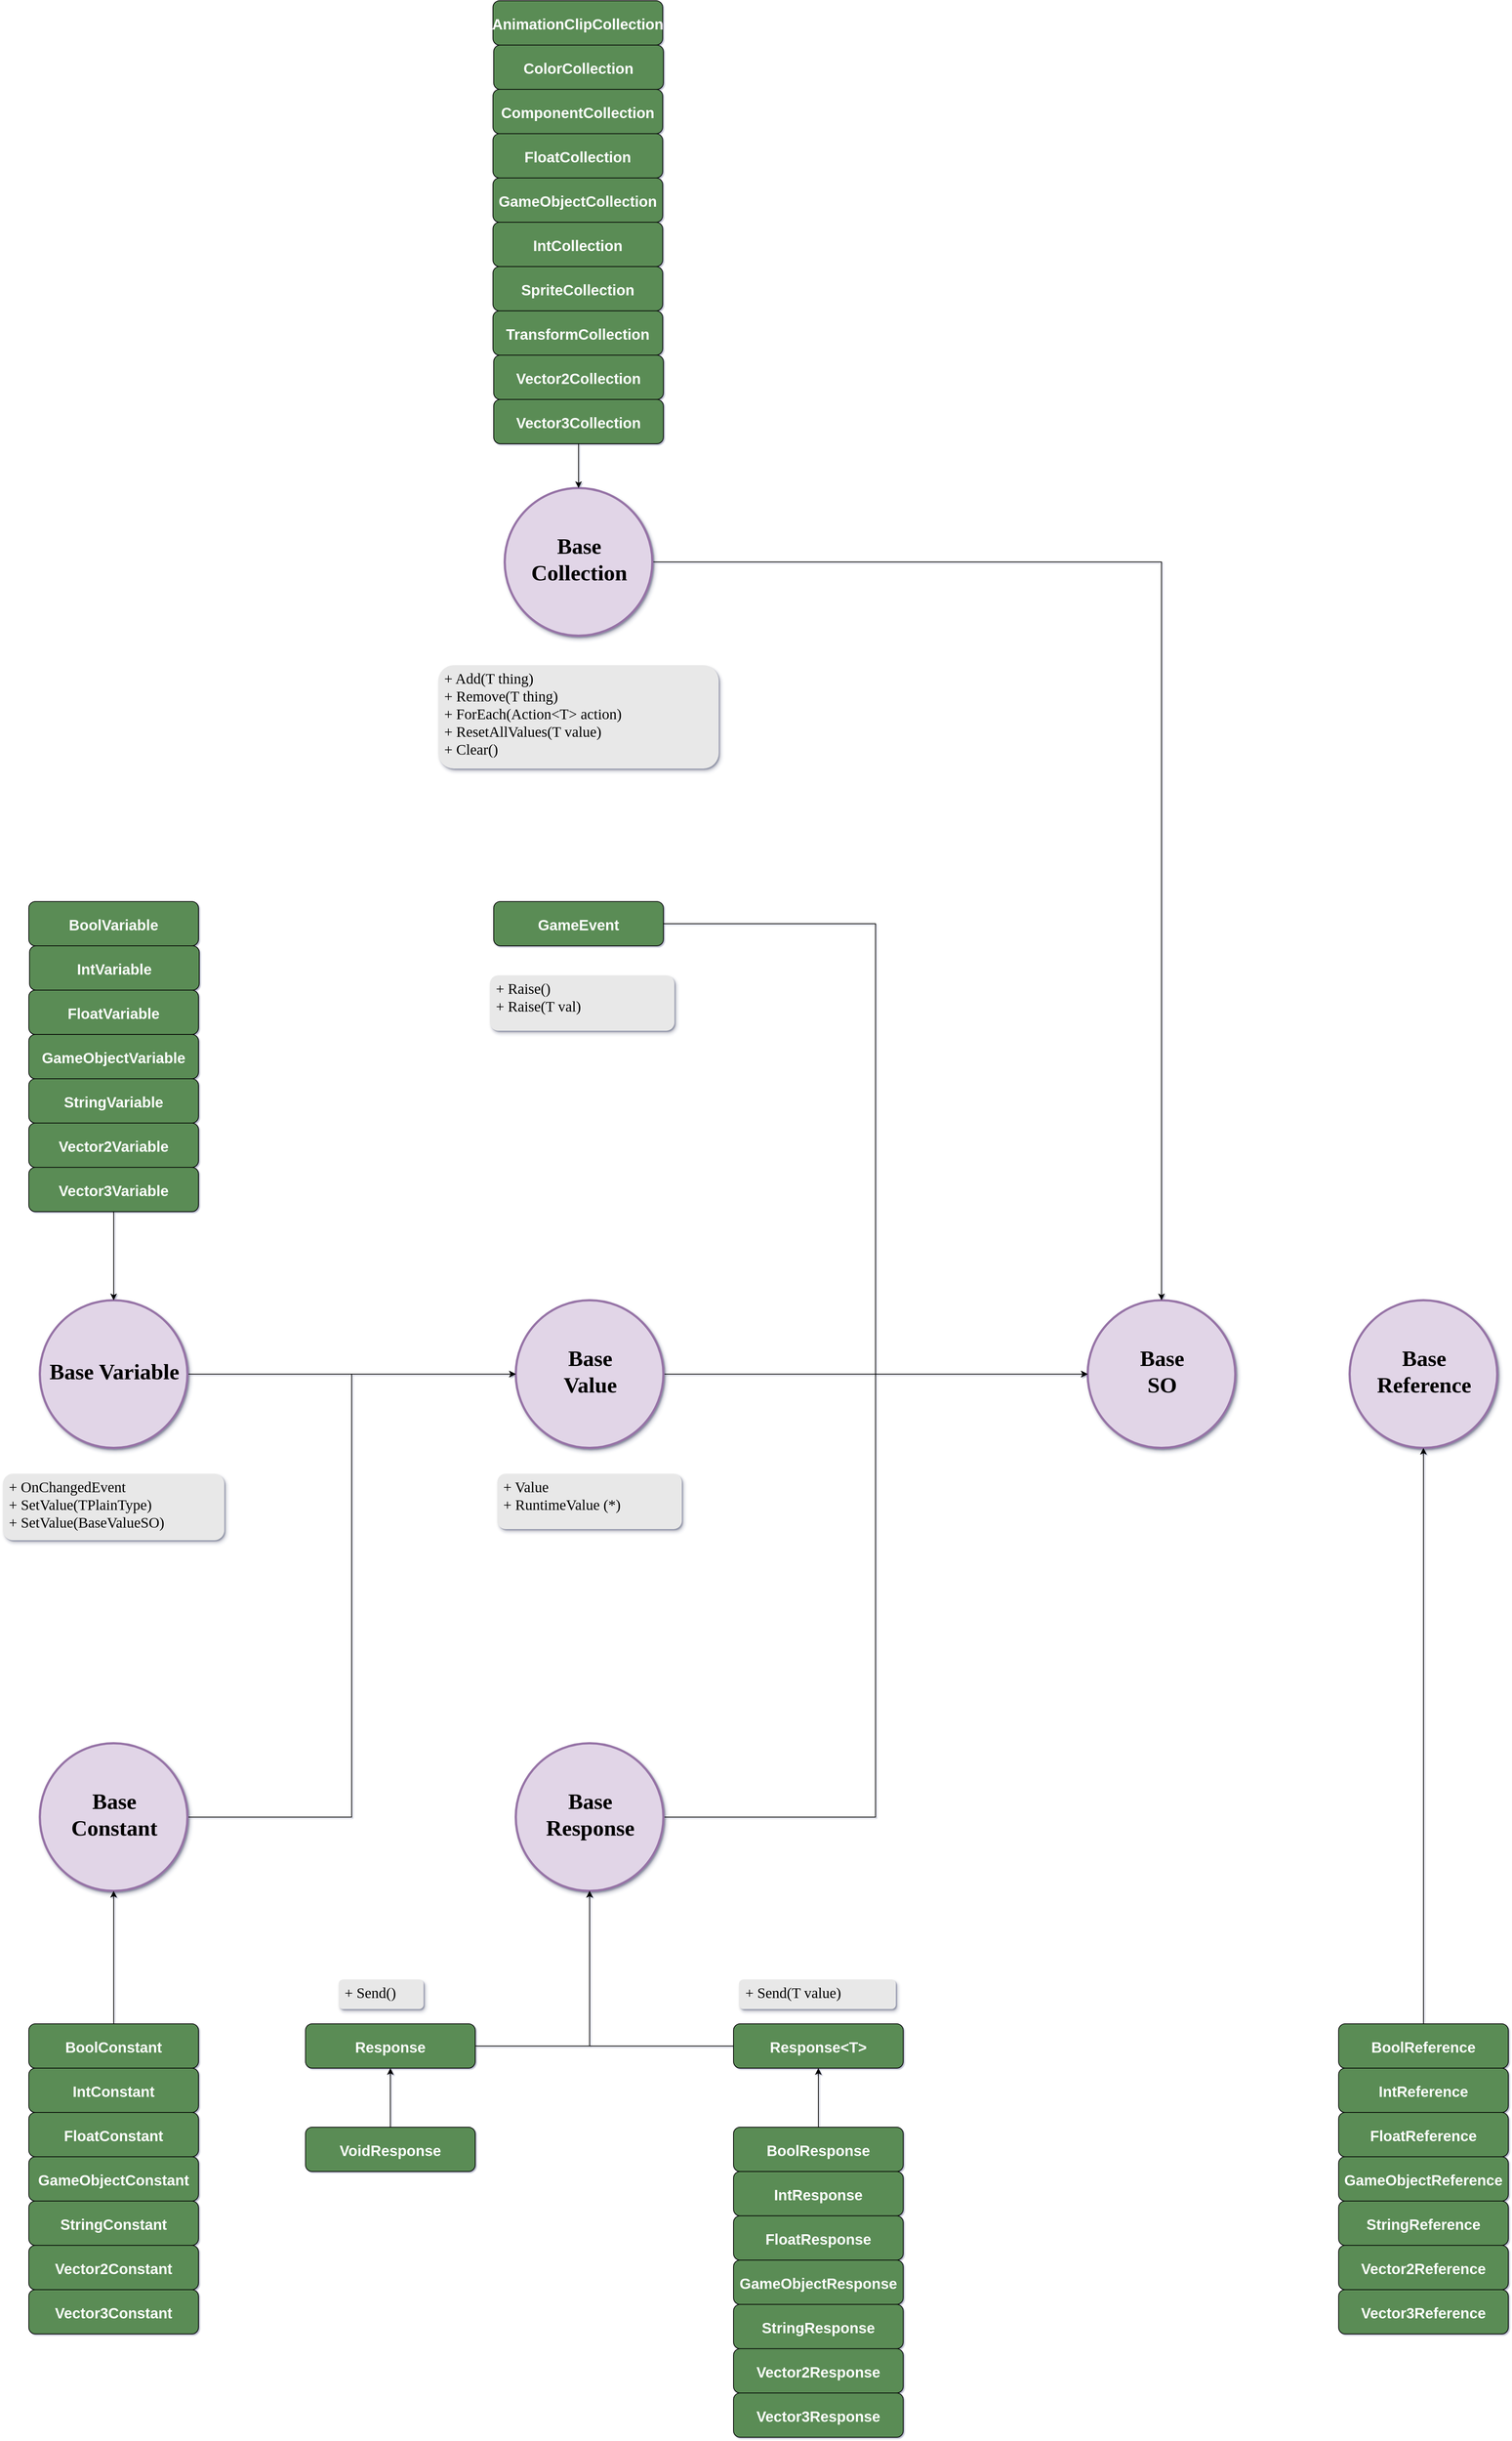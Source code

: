 <mxfile version="17.4.2" type="device" pages="4"><diagram id="DYwv0ZGxjNd3v8VeGxEO" name="Hierarchy"><mxGraphModel dx="5140" dy="6457" grid="1" gridSize="20" guides="1" tooltips="1" connect="1" arrows="1" fold="0" page="0" pageScale="0.5" pageWidth="827" pageHeight="1169" background="none" math="0" shadow="1"><root><mxCell id="0"/><mxCell id="1" parent="0"/><mxCell id="Sd4XZhjAIt6i9ZaMTUs4-40" style="edgeStyle=orthogonalEdgeStyle;rounded=0;orthogonalLoop=1;jettySize=auto;html=1;entryX=0;entryY=0.5;entryDx=0;entryDy=0;fontFamily=Lucida Console;fontSize=12;" parent="1" source="lYU3esO6-VpS0ljiMk2f-3" target="lYU3esO6-VpS0ljiMk2f-4" edge="1"><mxGeometry relative="1" as="geometry"/></mxCell><mxCell id="lYU3esO6-VpS0ljiMk2f-3" value="&lt;blockquote style=&quot;margin: 0px 0px 0px 40px; border: none; padding: 0px; font-size: 30px;&quot;&gt;&lt;/blockquote&gt;&lt;font style=&quot;font-size: 30px;&quot;&gt;&lt;span style=&quot;font-size: 30px;&quot;&gt;&lt;span style=&quot;font-size: 30px;&quot;&gt;Base&lt;/span&gt;&lt;br style=&quot;font-size: 30px;&quot;&gt;&lt;font style=&quot;font-size: 30px;&quot;&gt;Value&lt;/font&gt;&lt;/span&gt;&lt;/font&gt;" style="ellipse;whiteSpace=wrap;html=1;aspect=fixed;fillColor=#e1d5e7;strokeColor=#9673a6;strokeWidth=3;fontStyle=1;fontFamily=Tahoma;fontSize=30;shadow=1;align=center;horizontal=1;verticalAlign=middle;rounded=1;spacingTop=0;spacingLeft=2;spacingBottom=9;" parent="1" vertex="1"><mxGeometry x="525" y="-1680" width="200" height="200" as="geometry"/></mxCell><mxCell id="lYU3esO6-VpS0ljiMk2f-4" value="&lt;font style=&quot;font-size: 30px;&quot;&gt;&lt;span style=&quot;font-size: 30px;&quot;&gt;Base &lt;br style=&quot;font-size: 30px;&quot;&gt;SO&lt;/span&gt;&lt;/font&gt;" style="ellipse;whiteSpace=wrap;html=1;aspect=fixed;shadow=1;fontFamily=Tahoma;fontSize=30;fontStyle=1;strokeColor=#9673a6;strokeWidth=3;fillColor=#e1d5e7;rounded=1;spacingLeft=2;spacingBottom=9;spacingTop=0;" parent="1" vertex="1"><mxGeometry x="1300" y="-1680" width="200" height="200" as="geometry"/></mxCell><mxCell id="Sd4XZhjAIt6i9ZaMTUs4-82" style="edgeStyle=orthogonalEdgeStyle;rounded=0;orthogonalLoop=1;jettySize=auto;html=1;entryX=0;entryY=0.5;entryDx=0;entryDy=0;fontFamily=Lucida Console;fontSize=12;" parent="1" source="lYU3esO6-VpS0ljiMk2f-6" target="lYU3esO6-VpS0ljiMk2f-3" edge="1"><mxGeometry relative="1" as="geometry"/></mxCell><mxCell id="lYU3esO6-VpS0ljiMk2f-6" value="&lt;font style=&quot;font-size: 30px&quot;&gt;Base &lt;br style=&quot;font-size: 30px&quot;&gt;Constant&lt;br&gt;&lt;/font&gt;" style="ellipse;whiteSpace=wrap;html=1;aspect=fixed;shadow=1;fontFamily=Tahoma;fontSize=30;fontStyle=1;strokeColor=#9673a6;strokeWidth=3;fillColor=#e1d5e7;rounded=1;spacingBottom=9;spacingTop=0;spacingLeft=2;" parent="1" vertex="1"><mxGeometry x="-120" y="-1080" width="200" height="200" as="geometry"/></mxCell><mxCell id="Sd4XZhjAIt6i9ZaMTUs4-83" style="edgeStyle=orthogonalEdgeStyle;rounded=0;orthogonalLoop=1;jettySize=auto;html=1;exitX=1;exitY=0.5;exitDx=0;exitDy=0;entryX=0;entryY=0.5;entryDx=0;entryDy=0;fontFamily=Lucida Console;fontSize=12;" parent="1" source="lYU3esO6-VpS0ljiMk2f-8" target="lYU3esO6-VpS0ljiMk2f-3" edge="1"><mxGeometry relative="1" as="geometry"/></mxCell><mxCell id="lYU3esO6-VpS0ljiMk2f-8" value="&lt;font style=&quot;font-size: 30px;&quot;&gt;&lt;b style=&quot;font-size: 30px;&quot;&gt;Base Variable&lt;/b&gt;&lt;/font&gt;" style="ellipse;whiteSpace=wrap;html=1;aspect=fixed;shadow=1;fontFamily=Tahoma;fontSize=30;fontStyle=1;strokeColor=#9673a6;strokeWidth=3;fillColor=#e1d5e7;rounded=1;verticalAlign=middle;spacingBottom=9;spacingTop=0;spacingLeft=2;" parent="1" vertex="1"><mxGeometry x="-120" y="-1680" width="200" height="200" as="geometry"/></mxCell><mxCell id="lYU3esO6-VpS0ljiMk2f-12" value="BoolVariable" style="fontStyle=1;rounded=1;fontSize=20;fontColor=#FFFFFF;fillColor=#5A8C54;" parent="1" vertex="1"><mxGeometry x="-135" y="-2220" width="230" height="60" as="geometry"/></mxCell><mxCell id="lYU3esO6-VpS0ljiMk2f-13" value="IntVariable" style="fontStyle=1;rounded=1;fontSize=20;fontColor=#FFFFFF;fillColor=#5A8C54;" parent="1" vertex="1"><mxGeometry x="-134" y="-2160" width="230" height="60" as="geometry"/></mxCell><mxCell id="lYU3esO6-VpS0ljiMk2f-14" value="FloatVariable" style="fontStyle=1;rounded=1;fontSize=20;fontColor=#FFFFFF;fillColor=#5A8C54;" parent="1" vertex="1"><mxGeometry x="-135" y="-2100" width="230" height="60" as="geometry"/></mxCell><mxCell id="lYU3esO6-VpS0ljiMk2f-15" value="GameObjectVariable" style="fontStyle=1;rounded=1;fontSize=20;fontColor=#FFFFFF;fillColor=#5A8C54;" parent="1" vertex="1"><mxGeometry x="-135" y="-2040" width="230" height="60" as="geometry"/></mxCell><mxCell id="lYU3esO6-VpS0ljiMk2f-17" value="StringVariable" style="fontStyle=1;rounded=1;fontSize=20;fontColor=#FFFFFF;fillColor=#5A8C54;" parent="1" vertex="1"><mxGeometry x="-135" y="-1980" width="230" height="60" as="geometry"/></mxCell><mxCell id="lYU3esO6-VpS0ljiMk2f-19" value="Vector2Variable" style="fontStyle=1;rounded=1;fontSize=20;fontColor=#FFFFFF;fillColor=#5A8C54;" parent="1" vertex="1"><mxGeometry x="-135" y="-1920" width="230" height="60" as="geometry"/></mxCell><mxCell id="Sd4XZhjAIt6i9ZaMTUs4-35" style="edgeStyle=orthogonalEdgeStyle;rounded=0;orthogonalLoop=1;jettySize=auto;html=1;entryX=0.5;entryY=0;entryDx=0;entryDy=0;fontFamily=Lucida Console;fontSize=12;" parent="1" source="lYU3esO6-VpS0ljiMk2f-20" target="lYU3esO6-VpS0ljiMk2f-8" edge="1"><mxGeometry relative="1" as="geometry"/></mxCell><mxCell id="lYU3esO6-VpS0ljiMk2f-20" value="Vector3Variable" style="fontStyle=1;rounded=1;fontSize=20;fontColor=#FFFFFF;fillColor=#5A8C54;" parent="1" vertex="1"><mxGeometry x="-135" y="-1860" width="230" height="60" as="geometry"/></mxCell><mxCell id="Sd4XZhjAIt6i9ZaMTUs4-1" style="edgeStyle=orthogonalEdgeStyle;rounded=0;orthogonalLoop=1;jettySize=auto;html=1;entryX=0.5;entryY=1;entryDx=0;entryDy=0;fontFamily=Lucida Console;fontSize=12;" parent="1" source="Sd4XZhjAIt6i9ZaMTUs4-10" target="lYU3esO6-VpS0ljiMk2f-6" edge="1"><mxGeometry relative="1" as="geometry"/></mxCell><mxCell id="Sd4XZhjAIt6i9ZaMTUs4-10" value="BoolConstant" style="fontStyle=1;rounded=1;fillColor=#5A8C54;fontColor=#FFFFFF;fontSize=20;" parent="1" vertex="1"><mxGeometry x="-135" y="-700" width="230" height="60" as="geometry"/></mxCell><mxCell id="Sd4XZhjAIt6i9ZaMTUs4-11" value="IntConstant" style="fontStyle=1;rounded=1;fontColor=#FFFFFF;fillColor=#5A8C54;fontSize=20;" parent="1" vertex="1"><mxGeometry x="-135" y="-640" width="230" height="60" as="geometry"/></mxCell><mxCell id="Sd4XZhjAIt6i9ZaMTUs4-12" value="FloatConstant" style="fontStyle=1;rounded=1;fontColor=#FFFFFF;fillColor=#5A8C54;fontSize=20;" parent="1" vertex="1"><mxGeometry x="-135" y="-580" width="230" height="60" as="geometry"/></mxCell><mxCell id="Sd4XZhjAIt6i9ZaMTUs4-13" value="GameObjectConstant" style="fontStyle=1;rounded=1;fontColor=#FFFFFF;fillColor=#5A8C54;fontSize=20;" parent="1" vertex="1"><mxGeometry x="-135" y="-520" width="230" height="60" as="geometry"/></mxCell><mxCell id="Sd4XZhjAIt6i9ZaMTUs4-14" value="StringConstant" style="fontStyle=1;rounded=1;fontColor=#FFFFFF;fillColor=#5A8C54;fontSize=20;" parent="1" vertex="1"><mxGeometry x="-135" y="-460" width="230" height="60" as="geometry"/></mxCell><mxCell id="Sd4XZhjAIt6i9ZaMTUs4-15" value="Vector2Constant" style="fontStyle=1;rounded=1;fontColor=#FFFFFF;fillColor=#5A8C54;fontSize=20;" parent="1" vertex="1"><mxGeometry x="-135" y="-400" width="230" height="60" as="geometry"/></mxCell><mxCell id="Sd4XZhjAIt6i9ZaMTUs4-16" value="Vector3Constant" style="fontStyle=1;rounded=1;fontColor=#FFFFFF;fillColor=#5A8C54;fontSize=20;" parent="1" vertex="1"><mxGeometry x="-135" y="-340" width="230" height="60" as="geometry"/></mxCell><mxCell id="40mYQugIfu-zl5DM7Hd9-16" style="edgeStyle=orthogonalEdgeStyle;rounded=0;orthogonalLoop=1;jettySize=auto;html=1;exitX=1;exitY=0.5;exitDx=0;exitDy=0;entryX=0;entryY=0.5;entryDx=0;entryDy=0;fontFamily=Tahoma;fontSize=20;fontColor=#FFFFFF;" parent="1" source="Sd4XZhjAIt6i9ZaMTUs4-22" target="lYU3esO6-VpS0ljiMk2f-4" edge="1"><mxGeometry relative="1" as="geometry"/></mxCell><mxCell id="Sd4XZhjAIt6i9ZaMTUs4-22" value="GameEvent" style="fontStyle=1;rounded=1;fontColor=#FFFFFF;fillColor=#5A8C54;fontSize=20;" parent="1" vertex="1"><mxGeometry x="495" y="-2220" width="230" height="60" as="geometry"/></mxCell><mxCell id="40mYQugIfu-zl5DM7Hd9-22" style="edgeStyle=orthogonalEdgeStyle;rounded=0;orthogonalLoop=1;jettySize=auto;html=1;entryX=0;entryY=0.5;entryDx=0;entryDy=0;fontFamily=Tahoma;fontSize=20;fontColor=#FFFFFF;" parent="1" source="Sd4XZhjAIt6i9ZaMTUs4-38" target="lYU3esO6-VpS0ljiMk2f-4" edge="1"><mxGeometry relative="1" as="geometry"/></mxCell><mxCell id="Sd4XZhjAIt6i9ZaMTUs4-38" value="&lt;blockquote style=&quot;margin: 0px 0px 0px 40px; border: none; padding: 0px; font-size: 30px;&quot;&gt;&lt;/blockquote&gt;&lt;span style=&quot;font-size: 30px;&quot;&gt;Base&lt;/span&gt;&lt;br style=&quot;font-size: 30px;&quot;&gt;Response" style="ellipse;whiteSpace=wrap;html=1;aspect=fixed;fillColor=#e1d5e7;strokeColor=#9673a6;strokeWidth=3;fontStyle=1;fontFamily=Tahoma;fontSize=30;shadow=1;align=center;horizontal=1;verticalAlign=middle;rounded=1;spacingBottom=9;spacingTop=0;spacingLeft=2;" parent="1" vertex="1"><mxGeometry x="525" y="-1080" width="200" height="200" as="geometry"/></mxCell><mxCell id="40mYQugIfu-zl5DM7Hd9-29" style="edgeStyle=orthogonalEdgeStyle;rounded=0;orthogonalLoop=1;jettySize=auto;html=1;entryX=0.5;entryY=1;entryDx=0;entryDy=0;fontFamily=Tahoma;fontSize=25;fontColor=#FFFFFF;" parent="1" source="Sd4XZhjAIt6i9ZaMTUs4-41" target="Sd4XZhjAIt6i9ZaMTUs4-48" edge="1"><mxGeometry relative="1" as="geometry"/></mxCell><mxCell id="Sd4XZhjAIt6i9ZaMTUs4-41" value="BoolResponse" style="fontStyle=1;rounded=1;fontColor=#FFFFFF;fillColor=#5A8C54;fontSize=20;" parent="1" vertex="1"><mxGeometry x="820" y="-560" width="230" height="60" as="geometry"/></mxCell><mxCell id="Sd4XZhjAIt6i9ZaMTUs4-42" value="IntResponse" style="fontStyle=1;rounded=1;fontColor=#FFFFFF;fillColor=#5A8C54;fontSize=20;" parent="1" vertex="1"><mxGeometry x="820" y="-500" width="230" height="60" as="geometry"/></mxCell><mxCell id="Sd4XZhjAIt6i9ZaMTUs4-43" value="FloatResponse" style="fontStyle=1;rounded=1;fontColor=#FFFFFF;fillColor=#5A8C54;fontSize=20;" parent="1" vertex="1"><mxGeometry x="820" y="-440" width="230" height="60" as="geometry"/></mxCell><mxCell id="Sd4XZhjAIt6i9ZaMTUs4-44" value="GameObjectResponse" style="fontStyle=1;rounded=1;fontColor=#FFFFFF;fillColor=#5A8C54;fontSize=20;" parent="1" vertex="1"><mxGeometry x="820" y="-380" width="230" height="60" as="geometry"/></mxCell><mxCell id="Sd4XZhjAIt6i9ZaMTUs4-45" value="StringResponse" style="fontStyle=1;rounded=1;fontColor=#FFFFFF;fillColor=#5A8C54;fontSize=20;" parent="1" vertex="1"><mxGeometry x="820" y="-320" width="230" height="60" as="geometry"/></mxCell><mxCell id="Sd4XZhjAIt6i9ZaMTUs4-46" value="Vector2Response" style="fontStyle=1;rounded=1;fontColor=#FFFFFF;fillColor=#5A8C54;fontSize=20;" parent="1" vertex="1"><mxGeometry x="820" y="-260" width="230" height="60" as="geometry"/></mxCell><mxCell id="Sd4XZhjAIt6i9ZaMTUs4-47" value="Vector3Response" style="fontStyle=1;rounded=1;fontColor=#FFFFFF;fillColor=#5A8C54;fontSize=20;" parent="1" vertex="1"><mxGeometry x="820" y="-200" width="230" height="60" as="geometry"/></mxCell><mxCell id="40mYQugIfu-zl5DM7Hd9-25" style="edgeStyle=orthogonalEdgeStyle;rounded=0;orthogonalLoop=1;jettySize=auto;html=1;entryX=0.5;entryY=1;entryDx=0;entryDy=0;fontFamily=Tahoma;fontSize=25;fontColor=#FFFFFF;" parent="1" source="Sd4XZhjAIt6i9ZaMTUs4-48" target="Sd4XZhjAIt6i9ZaMTUs4-38" edge="1"><mxGeometry relative="1" as="geometry"/></mxCell><mxCell id="Sd4XZhjAIt6i9ZaMTUs4-48" value="Response&lt;T&gt;" style="fontStyle=1;rounded=1;fontColor=#FFFFFF;fillColor=#5A8C54;fontSize=20;" parent="1" vertex="1"><mxGeometry x="820" y="-700" width="230" height="60" as="geometry"/></mxCell><mxCell id="Sd4XZhjAIt6i9ZaMTUs4-50" value="Base&lt;br&gt;Reference" style="ellipse;shadow=1;fontFamily=Tahoma;fontSize=30;fontStyle=1;strokeColor=#9673a6;strokeWidth=3;fillColor=#e1d5e7;rounded=1;labelBackgroundColor=none;labelBorderColor=none;whiteSpace=wrap;html=1;spacingTop=0;spacingBottom=9;spacingLeft=2;aspect=fixed;" parent="1" vertex="1"><mxGeometry x="1655" y="-1680" width="200" height="200" as="geometry"/></mxCell><mxCell id="Sd4XZhjAIt6i9ZaMTUs4-60" style="edgeStyle=orthogonalEdgeStyle;rounded=0;orthogonalLoop=1;jettySize=auto;html=1;entryX=0.5;entryY=1;entryDx=0;entryDy=0;fontFamily=Lucida Console;fontSize=12;" parent="1" source="Sd4XZhjAIt6i9ZaMTUs4-51" target="Sd4XZhjAIt6i9ZaMTUs4-50" edge="1"><mxGeometry relative="1" as="geometry"/></mxCell><mxCell id="Sd4XZhjAIt6i9ZaMTUs4-51" value="BoolReference" style="fontStyle=1;rounded=1;fontColor=#FFFFFF;fillColor=#5A8C54;fontSize=20;arcSize=15;" parent="1" vertex="1"><mxGeometry x="1640" y="-700" width="230" height="60" as="geometry"/></mxCell><mxCell id="Sd4XZhjAIt6i9ZaMTUs4-72" value="&lt;p style=&quot;margin: 6px 0px 0px; font-size: 20px;&quot;&gt;&lt;/p&gt;&lt;p style=&quot;margin: 0px 0px 0px 8px; font-size: 20px;&quot;&gt;+ OnChangedEvent&lt;br style=&quot;font-size: 20px;&quot;&gt;+ SetValue(TPlainType)&lt;/p&gt;&lt;p style=&quot;margin: 0px 0px 0px 8px; font-size: 20px;&quot;&gt;+ SetValue(BaseValueSO)&lt;/p&gt;" style="align=left;overflow=fill;html=1;dropTarget=0;rounded=1;shadow=1;fontFamily=Lucida Console;fontSize=20;strokeColor=none;strokeWidth=3;fillColor=#E8E8E8;glass=0;sketch=0;" parent="1" vertex="1"><mxGeometry x="-170" y="-1445" width="300" height="90" as="geometry"/></mxCell><mxCell id="Sd4XZhjAIt6i9ZaMTUs4-79" value="&lt;p style=&quot;margin: 0px ; margin-top: 6px ; text-align: center&quot;&gt;&lt;/p&gt;&lt;p style=&quot;margin: 0px ; margin-left: 8px&quot;&gt;+ Value&lt;br&gt;+ RuntimeValue (*)&lt;/p&gt;" style="align=left;overflow=fill;html=1;dropTarget=0;rounded=1;shadow=1;fontFamily=Lucida Console;fontSize=20;strokeColor=none;strokeWidth=3;fillColor=#E8E8E8;glass=0;sketch=0;" parent="1" vertex="1"><mxGeometry x="500" y="-1445" width="250" height="75" as="geometry"/></mxCell><mxCell id="40mYQugIfu-zl5DM7Hd9-9" value="IntReference" style="fontStyle=1;rounded=1;fontColor=#FFFFFF;fillColor=#5A8C54;fontSize=20;arcSize=15;" parent="1" vertex="1"><mxGeometry x="1640" y="-640" width="230" height="60" as="geometry"/></mxCell><mxCell id="40mYQugIfu-zl5DM7Hd9-10" value="FloatReference" style="fontStyle=1;rounded=1;fontColor=#FFFFFF;fillColor=#5A8C54;fontSize=20;arcSize=15;" parent="1" vertex="1"><mxGeometry x="1640" y="-580" width="230" height="60" as="geometry"/></mxCell><mxCell id="40mYQugIfu-zl5DM7Hd9-11" value="GameObjectReference" style="fontStyle=1;rounded=1;fontColor=#FFFFFF;fillColor=#5A8C54;fontSize=20;arcSize=15;" parent="1" vertex="1"><mxGeometry x="1640" y="-520" width="230" height="60" as="geometry"/></mxCell><mxCell id="40mYQugIfu-zl5DM7Hd9-12" value="StringReference" style="fontStyle=1;rounded=1;fontColor=#FFFFFF;fillColor=#5A8C54;fontSize=20;arcSize=15;" parent="1" vertex="1"><mxGeometry x="1640" y="-460" width="230" height="60" as="geometry"/></mxCell><mxCell id="40mYQugIfu-zl5DM7Hd9-13" value="Vector2Reference" style="fontStyle=1;rounded=1;fontColor=#FFFFFF;fillColor=#5A8C54;fontSize=20;arcSize=15;" parent="1" vertex="1"><mxGeometry x="1640" y="-400" width="230" height="60" as="geometry"/></mxCell><mxCell id="40mYQugIfu-zl5DM7Hd9-14" value="Vector3Reference" style="fontStyle=1;rounded=1;fontColor=#FFFFFF;fillColor=#5A8C54;fontSize=20;arcSize=15;" parent="1" vertex="1"><mxGeometry x="1640" y="-340" width="230" height="60" as="geometry"/></mxCell><mxCell id="40mYQugIfu-zl5DM7Hd9-28" style="edgeStyle=orthogonalEdgeStyle;rounded=0;orthogonalLoop=1;jettySize=auto;html=1;exitX=1;exitY=0.5;exitDx=0;exitDy=0;entryX=0.5;entryY=1;entryDx=0;entryDy=0;fontFamily=Tahoma;fontSize=25;fontColor=#FFFFFF;" parent="1" source="40mYQugIfu-zl5DM7Hd9-27" target="Sd4XZhjAIt6i9ZaMTUs4-38" edge="1"><mxGeometry relative="1" as="geometry"/></mxCell><mxCell id="40mYQugIfu-zl5DM7Hd9-27" value="Response" style="fontStyle=1;rounded=1;fontColor=#FFFFFF;fillColor=#5A8C54;fontSize=20;fontFamily=Helvetica;labelBackgroundColor=none;labelBorderColor=none;" parent="1" vertex="1"><mxGeometry x="240" y="-700" width="230" height="60" as="geometry"/></mxCell><mxCell id="0yz5VoFNtEtKQT8tqdS4-1" value="&lt;p style=&quot;margin: 0px ; margin-top: 6px ; text-align: center&quot;&gt;&lt;/p&gt;&lt;p style=&quot;margin: 0px ; margin-left: 8px&quot;&gt;+ Raise()&lt;/p&gt;&lt;p style=&quot;margin: 0px ; margin-left: 8px&quot;&gt;+ Raise(T val)&lt;/p&gt;" style="align=left;overflow=fill;html=1;dropTarget=0;rounded=1;shadow=1;fontFamily=Lucida Console;fontSize=20;strokeColor=none;strokeWidth=3;fillColor=#E8E8E8;glass=0;sketch=0;" vertex="1" parent="1"><mxGeometry x="490" y="-2120" width="250" height="75" as="geometry"/></mxCell><mxCell id="0yz5VoFNtEtKQT8tqdS4-10" style="edgeStyle=orthogonalEdgeStyle;rounded=0;orthogonalLoop=1;jettySize=auto;html=1;entryX=0.5;entryY=1;entryDx=0;entryDy=0;fontFamily=Tahoma;fontSize=25;fontColor=#FFFFFF;" edge="1" source="0yz5VoFNtEtKQT8tqdS4-11" parent="1"><mxGeometry relative="1" as="geometry"><mxPoint x="355" y="-640" as="targetPoint"/></mxGeometry></mxCell><mxCell id="0yz5VoFNtEtKQT8tqdS4-11" value="VoidResponse" style="fontStyle=1;rounded=1;fontColor=#FFFFFF;fillColor=#5A8C54;fontSize=20;" vertex="1" parent="1"><mxGeometry x="240" y="-560" width="230" height="60" as="geometry"/></mxCell><mxCell id="0yz5VoFNtEtKQT8tqdS4-12" value="&lt;p style=&quot;margin: 0px ; margin-top: 6px ; text-align: center&quot;&gt;&lt;/p&gt;&lt;p style=&quot;margin: 0px ; margin-left: 8px&quot;&gt;+ Send()&lt;/p&gt;" style="align=left;overflow=fill;html=1;dropTarget=0;rounded=1;shadow=1;fontFamily=Lucida Console;fontSize=20;strokeColor=none;strokeWidth=3;fillColor=#E8E8E8;glass=0;sketch=0;" vertex="1" parent="1"><mxGeometry x="285" y="-760" width="115" height="40" as="geometry"/></mxCell><mxCell id="0yz5VoFNtEtKQT8tqdS4-25" value="&lt;p style=&quot;margin: 0px ; margin-top: 6px ; text-align: center&quot;&gt;&lt;/p&gt;&lt;p style=&quot;margin: 0px ; margin-left: 8px&quot;&gt;+ Send(T value)&lt;/p&gt;" style="align=left;overflow=fill;html=1;dropTarget=0;rounded=1;shadow=1;fontFamily=Lucida Console;fontSize=20;strokeColor=none;strokeWidth=3;fillColor=#E8E8E8;glass=0;sketch=0;" vertex="1" parent="1"><mxGeometry x="827.5" y="-760" width="212.5" height="40" as="geometry"/></mxCell><mxCell id="0yz5VoFNtEtKQT8tqdS4-35" style="edgeStyle=orthogonalEdgeStyle;rounded=0;orthogonalLoop=1;jettySize=auto;html=1;exitX=1;exitY=0.5;exitDx=0;exitDy=0;entryX=0.5;entryY=0;entryDx=0;entryDy=0;fontFamily=Helvetica;fontSize=20;" edge="1" parent="1" source="0yz5VoFNtEtKQT8tqdS4-26" target="lYU3esO6-VpS0ljiMk2f-4"><mxGeometry relative="1" as="geometry"/></mxCell><mxCell id="0yz5VoFNtEtKQT8tqdS4-26" value="&lt;blockquote style=&quot;margin: 0px 0px 0px 40px ; border: none ; padding: 0px ; font-size: 30px&quot;&gt;&lt;/blockquote&gt;&lt;font style=&quot;font-size: 30px&quot;&gt;&lt;span style=&quot;font-size: 30px&quot;&gt;&lt;span style=&quot;font-size: 30px&quot;&gt;Base&lt;/span&gt;&lt;br style=&quot;font-size: 30px&quot;&gt;Collection&lt;br&gt;&lt;/span&gt;&lt;/font&gt;" style="ellipse;whiteSpace=wrap;html=1;aspect=fixed;fillColor=#e1d5e7;strokeColor=#9673a6;strokeWidth=3;fontStyle=1;fontFamily=Tahoma;fontSize=30;shadow=1;align=center;horizontal=1;verticalAlign=middle;rounded=1;spacingTop=0;spacingLeft=2;spacingBottom=9;" vertex="1" parent="1"><mxGeometry x="510" y="-2780" width="200" height="200" as="geometry"/></mxCell><mxCell id="0yz5VoFNtEtKQT8tqdS4-28" value="&lt;p style=&quot;margin: 0px ; margin-top: 6px ; text-align: center&quot;&gt;&lt;/p&gt;&lt;p style=&quot;margin: 0px ; margin-left: 8px&quot;&gt;+ Add(T thing)&lt;/p&gt;&lt;p style=&quot;margin: 0px ; margin-left: 8px&quot;&gt;+ Remove(T thing)&lt;/p&gt;&lt;p style=&quot;margin: 0px ; margin-left: 8px&quot;&gt;+ ForEach(Action&amp;lt;T&amp;gt; action)&lt;/p&gt;&lt;p style=&quot;margin: 0px ; margin-left: 8px&quot;&gt;+ ResetAllValues(T value)&lt;/p&gt;&lt;p style=&quot;margin: 0px ; margin-left: 8px&quot;&gt;+ Clear()&lt;/p&gt;" style="align=left;overflow=fill;html=1;dropTarget=0;rounded=1;shadow=1;fontFamily=Lucida Console;fontSize=20;strokeColor=none;strokeWidth=3;fillColor=#E8E8E8;glass=0;sketch=0;" vertex="1" parent="1"><mxGeometry x="420" y="-2540" width="380" height="140" as="geometry"/></mxCell><mxCell id="0yz5VoFNtEtKQT8tqdS4-36" value="SpriteCollection" style="fontStyle=1;rounded=1;fontSize=20;fontColor=#FFFFFF;fillColor=#5A8C54;" vertex="1" parent="1"><mxGeometry x="494" y="-3080" width="230" height="60" as="geometry"/></mxCell><mxCell id="0yz5VoFNtEtKQT8tqdS4-37" value="IntCollection" style="fontStyle=1;rounded=1;fontSize=20;fontColor=#FFFFFF;fillColor=#5A8C54;" vertex="1" parent="1"><mxGeometry x="494" y="-3140" width="230" height="60" as="geometry"/></mxCell><mxCell id="0yz5VoFNtEtKQT8tqdS4-38" value="GameObjectCollection" style="fontStyle=1;rounded=1;fontSize=20;fontColor=#FFFFFF;fillColor=#5A8C54;" vertex="1" parent="1"><mxGeometry x="494" y="-3200" width="230" height="60" as="geometry"/></mxCell><mxCell id="0yz5VoFNtEtKQT8tqdS4-39" value="FloatCollection" style="fontStyle=1;rounded=1;fontSize=20;fontColor=#FFFFFF;fillColor=#5A8C54;" vertex="1" parent="1"><mxGeometry x="494" y="-3260" width="230" height="60" as="geometry"/></mxCell><mxCell id="0yz5VoFNtEtKQT8tqdS4-40" value="ComponentCollection" style="fontStyle=1;rounded=1;fontSize=20;fontColor=#FFFFFF;fillColor=#5A8C54;" vertex="1" parent="1"><mxGeometry x="494" y="-3320" width="230" height="60" as="geometry"/></mxCell><mxCell id="0yz5VoFNtEtKQT8tqdS4-41" value="ColorCollection" style="fontStyle=1;rounded=1;fontSize=20;fontColor=#FFFFFF;fillColor=#5A8C54;" vertex="1" parent="1"><mxGeometry x="495" y="-3380" width="230" height="60" as="geometry"/></mxCell><mxCell id="0yz5VoFNtEtKQT8tqdS4-42" value="AnimationClipCollection" style="fontStyle=1;rounded=1;fontSize=20;fontColor=#FFFFFF;fillColor=#5A8C54;" vertex="1" parent="1"><mxGeometry x="494" y="-3440" width="230" height="60" as="geometry"/></mxCell><mxCell id="0yz5VoFNtEtKQT8tqdS4-43" value="TransformCollection" style="fontStyle=1;rounded=1;fontSize=20;fontColor=#FFFFFF;fillColor=#5A8C54;" vertex="1" parent="1"><mxGeometry x="494" y="-3020" width="230" height="60" as="geometry"/></mxCell><mxCell id="0yz5VoFNtEtKQT8tqdS4-44" value="Vector2Collection" style="fontStyle=1;rounded=1;fontSize=20;fontColor=#FFFFFF;fillColor=#5A8C54;" vertex="1" parent="1"><mxGeometry x="495" y="-2960" width="230" height="60" as="geometry"/></mxCell><mxCell id="0yz5VoFNtEtKQT8tqdS4-46" style="edgeStyle=orthogonalEdgeStyle;rounded=0;orthogonalLoop=1;jettySize=auto;html=1;exitX=0.5;exitY=1;exitDx=0;exitDy=0;entryX=0.5;entryY=0;entryDx=0;entryDy=0;fontFamily=Helvetica;fontSize=20;" edge="1" parent="1" source="0yz5VoFNtEtKQT8tqdS4-45" target="0yz5VoFNtEtKQT8tqdS4-26"><mxGeometry relative="1" as="geometry"/></mxCell><mxCell id="0yz5VoFNtEtKQT8tqdS4-45" value="Vector3Collection" style="fontStyle=1;rounded=1;fontSize=20;fontColor=#FFFFFF;fillColor=#5A8C54;" vertex="1" parent="1"><mxGeometry x="495" y="-2900" width="230" height="60" as="geometry"/></mxCell></root></mxGraphModel></diagram><diagram id="NCXbVd85fkYNXNMnj6a1" name="Event - Mechanism"><mxGraphModel dx="1422" dy="822" grid="1" gridSize="10" guides="1" tooltips="1" connect="1" arrows="1" fold="1" page="1" pageScale="1" pageWidth="1400" pageHeight="850" math="0" shadow="0"><root><mxCell id="6u6voIh_6c0cT61KPliz-0"/><mxCell id="6u6voIh_6c0cT61KPliz-1" parent="6u6voIh_6c0cT61KPliz-0"/></root></mxGraphModel></diagram><diagram id="bD8JJfwjWtX1JFOJMRMo" name="Behaviours"><mxGraphModel dx="1422" dy="822" grid="1" gridSize="10" guides="1" tooltips="1" connect="1" arrows="1" fold="1" page="1" pageScale="1" pageWidth="827" pageHeight="1169" math="0" shadow="0"><root><mxCell id="-xHxpib1WVumdNVg_ESH-0"/><mxCell id="-xHxpib1WVumdNVg_ESH-1" parent="-xHxpib1WVumdNVg_ESH-0"/></root></mxGraphModel></diagram><diagram id="M9jFaObcdDJ-R2PjGUK8" name="Editor Utility"><mxGraphModel dx="1422" dy="822" grid="1" gridSize="10" guides="1" tooltips="1" connect="1" arrows="1" fold="1" page="1" pageScale="1" pageWidth="827" pageHeight="1169" math="0" shadow="0"><root><mxCell id="6wpQGqEKfCJIKUNBKkeZ-0"/><mxCell id="6wpQGqEKfCJIKUNBKkeZ-1" parent="6wpQGqEKfCJIKUNBKkeZ-0"/></root></mxGraphModel></diagram></mxfile>